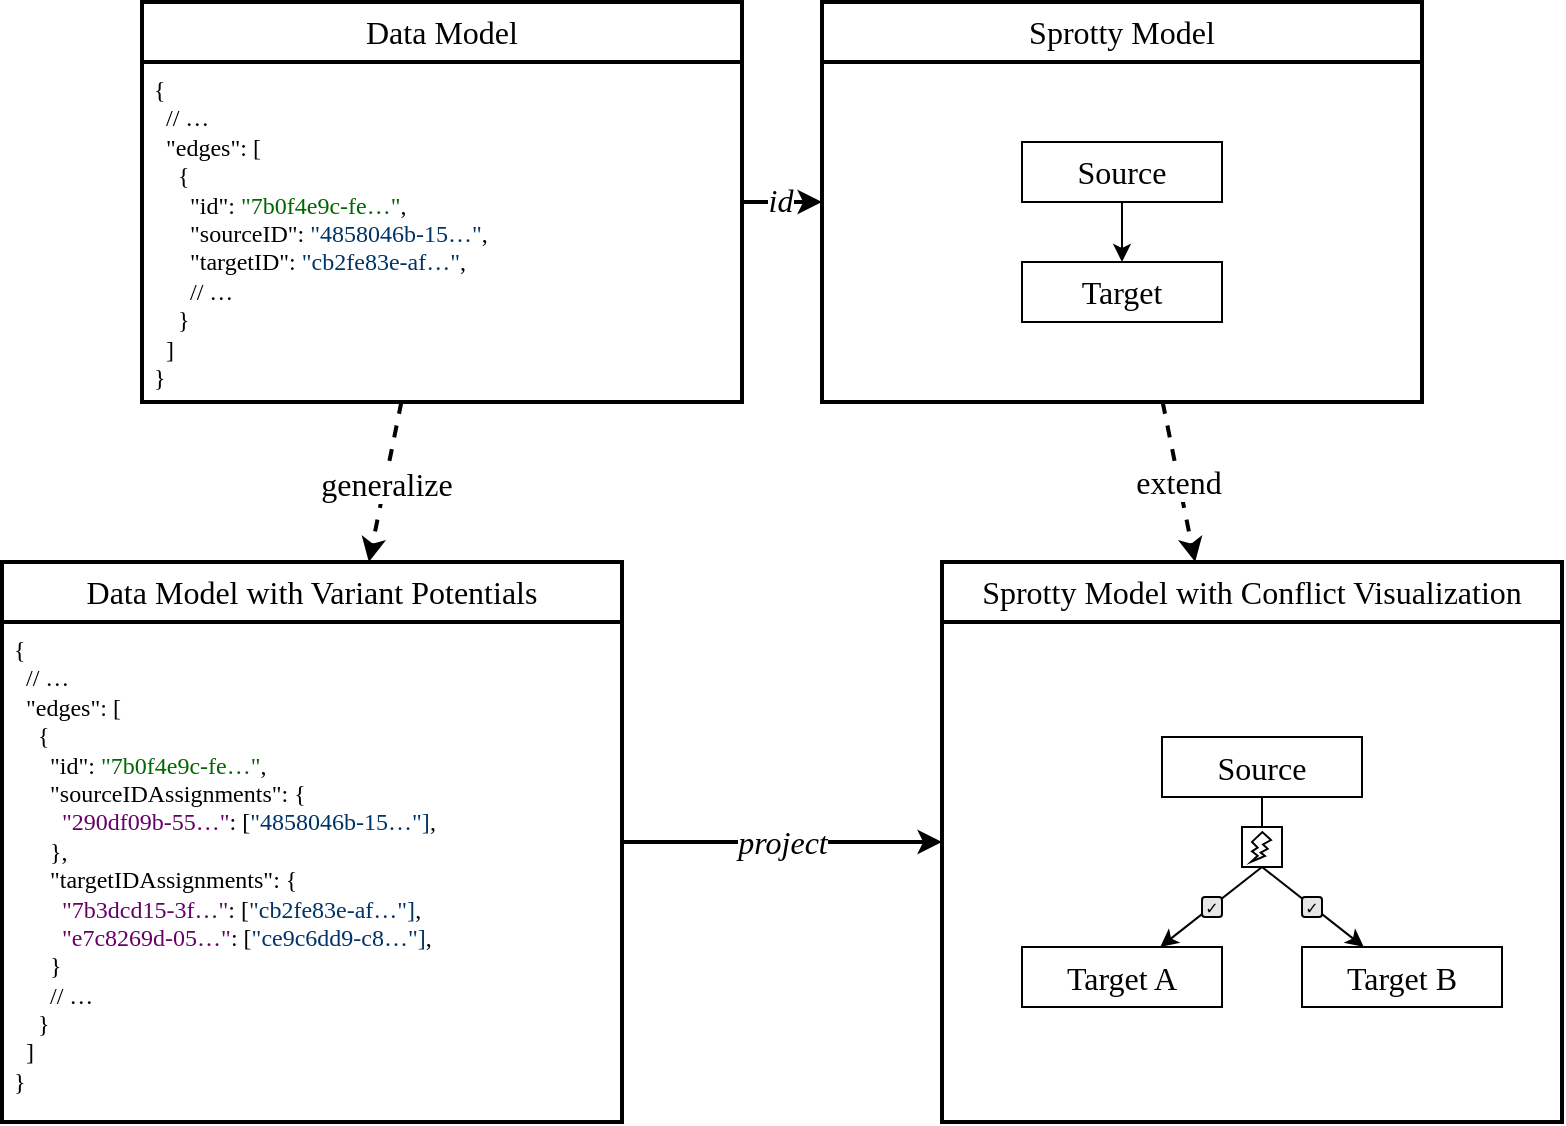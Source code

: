 <mxfile>
    <diagram id="vTopmT27BK8X7Rn-oSU2" name="Page-1">
        <mxGraphModel dx="1111" dy="591" grid="1" gridSize="10" guides="1" tooltips="1" connect="1" arrows="1" fold="1" page="1" pageScale="1" pageWidth="800" pageHeight="580" math="0" shadow="0">
            <root>
                <mxCell id="0"/>
                <mxCell id="1" parent="0"/>
                <mxCell id="6" style="edgeStyle=none;html=1;fontSize=16;fontFamily=Fira;strokeWidth=2;" parent="1" source="2" target="3" edge="1">
                    <mxGeometry relative="1" as="geometry"/>
                </mxCell>
                <mxCell id="10" value="id" style="edgeLabel;html=1;align=center;verticalAlign=middle;resizable=0;points=[];fontStyle=2;fontSize=16;fontFamily=Fira;" parent="6" vertex="1" connectable="0">
                    <mxGeometry x="0.27" y="1" relative="1" as="geometry">
                        <mxPoint x="-7" as="offset"/>
                    </mxGeometry>
                </mxCell>
                <mxCell id="7" style="edgeStyle=none;html=1;dashed=1;fontSize=16;fontFamily=Fira;strokeWidth=2;" parent="1" source="2" target="4" edge="1">
                    <mxGeometry relative="1" as="geometry"/>
                </mxCell>
                <mxCell id="17" value="generalize" style="edgeLabel;html=1;align=center;verticalAlign=middle;resizable=0;points=[];fontSize=16;fontFamily=Fira;" parent="7" vertex="1" connectable="0">
                    <mxGeometry x="0.208" relative="1" as="geometry">
                        <mxPoint x="2" y="-8" as="offset"/>
                    </mxGeometry>
                </mxCell>
                <mxCell id="2" value="" style="rounded=0;whiteSpace=wrap;html=1;fontSize=16;fontFamily=Fira;strokeWidth=2;" parent="1" vertex="1">
                    <mxGeometry x="80" y="10" width="300" height="200" as="geometry"/>
                </mxCell>
                <mxCell id="9" style="edgeStyle=none;html=1;dashed=1;fontSize=16;fontFamily=Fira;strokeWidth=2;" parent="1" source="3" target="5" edge="1">
                    <mxGeometry relative="1" as="geometry"/>
                </mxCell>
                <mxCell id="18" value="extend" style="edgeLabel;html=1;align=center;verticalAlign=middle;resizable=0;points=[];fontSize=16;fontFamily=Fira;" parent="9" vertex="1" connectable="0">
                    <mxGeometry x="0.201" y="-1" relative="1" as="geometry">
                        <mxPoint x="-1" y="-8" as="offset"/>
                    </mxGeometry>
                </mxCell>
                <mxCell id="3" value="" style="rounded=0;whiteSpace=wrap;html=1;fontSize=16;fontFamily=Fira;strokeWidth=2;" parent="1" vertex="1">
                    <mxGeometry x="420" y="10" width="300" height="200" as="geometry"/>
                </mxCell>
                <mxCell id="8" style="edgeStyle=none;html=1;fontSize=16;fontFamily=Fira;strokeWidth=2;" parent="1" source="4" target="5" edge="1">
                    <mxGeometry relative="1" as="geometry"/>
                </mxCell>
                <mxCell id="11" value="project" style="edgeLabel;html=1;align=center;verticalAlign=middle;resizable=0;points=[];fontStyle=2;fontSize=16;fontFamily=Fira;" parent="8" vertex="1" connectable="0">
                    <mxGeometry x="0.187" relative="1" as="geometry">
                        <mxPoint x="-15" as="offset"/>
                    </mxGeometry>
                </mxCell>
                <mxCell id="4" value="" style="rounded=0;whiteSpace=wrap;html=1;fontSize=16;fontFamily=Fira;strokeWidth=2;" parent="1" vertex="1">
                    <mxGeometry x="10" y="290" width="310" height="280" as="geometry"/>
                </mxCell>
                <mxCell id="5" value="" style="rounded=0;whiteSpace=wrap;html=1;fontSize=16;fontFamily=Fira;strokeWidth=2;" parent="1" vertex="1">
                    <mxGeometry x="480" y="290" width="310" height="280" as="geometry"/>
                </mxCell>
                <mxCell id="12" value="Data Model" style="rounded=0;whiteSpace=wrap;html=1;fontSize=16;fontFamily=Fira;strokeWidth=2;" parent="1" vertex="1">
                    <mxGeometry x="80" y="10" width="300" height="30" as="geometry"/>
                </mxCell>
                <mxCell id="13" value="Sprotty Model" style="rounded=0;whiteSpace=wrap;html=1;fontSize=16;fontFamily=Fira;strokeWidth=2;" parent="1" vertex="1">
                    <mxGeometry x="420" y="10" width="300" height="30" as="geometry"/>
                </mxCell>
                <mxCell id="14" value="Data Model with Variant Potentials" style="rounded=0;whiteSpace=wrap;html=1;fontSize=16;fontFamily=Fira;strokeWidth=2;" parent="1" vertex="1">
                    <mxGeometry x="10" y="290" width="310" height="30" as="geometry"/>
                </mxCell>
                <mxCell id="15" value="Sprotty Model with Conflict Visualization" style="rounded=0;whiteSpace=wrap;html=1;fontSize=16;fontFamily=Fira;strokeWidth=2;" parent="1" vertex="1">
                    <mxGeometry x="480" y="290" width="310" height="30" as="geometry"/>
                </mxCell>
                <mxCell id="19" value="{&lt;br style=&quot;font-size: 12px;&quot;&gt;&amp;nbsp; // …&lt;br style=&quot;font-size: 12px;&quot;&gt;&amp;nbsp; &quot;edges&quot;: [&lt;br&gt;&amp;nbsp; &amp;nbsp; {&lt;br&gt;&amp;nbsp; &amp;nbsp; &amp;nbsp; &quot;id&quot;: &lt;font color=&quot;#006600&quot;&gt;&quot;7b0f4e9c-fe…&quot;&lt;/font&gt;,&lt;br&gt;&amp;nbsp; &amp;nbsp; &amp;nbsp; &quot;sourceID&quot;:&amp;nbsp;&lt;font color=&quot;#003366&quot;&gt;&quot;4858046b-15…&quot;&lt;/font&gt;,&lt;br&gt;&amp;nbsp; &amp;nbsp; &amp;nbsp; &quot;targetID&quot;: &lt;font color=&quot;#003366&quot;&gt;&quot;cb2fe83e-af…&quot;&lt;/font&gt;,&lt;br&gt;&amp;nbsp; &amp;nbsp; &amp;nbsp; // …&lt;br&gt;&amp;nbsp; &amp;nbsp; }&lt;br style=&quot;font-size: 12px;&quot;&gt;&amp;nbsp; ]&lt;br style=&quot;font-size: 12px;&quot;&gt;}" style="rounded=0;whiteSpace=wrap;html=1;fontFamily=Source Code Pro;fontSize=12;align=left;verticalAlign=top;strokeWidth=2;spacingLeft=4;" parent="1" vertex="1">
                    <mxGeometry x="80" y="40" width="300" height="170" as="geometry"/>
                </mxCell>
                <mxCell id="20" value="{&lt;br style=&quot;border-color: var(--border-color);&quot;&gt;&amp;nbsp; // …&lt;br style=&quot;border-color: var(--border-color);&quot;&gt;&amp;nbsp; &quot;edges&quot;: [&lt;br style=&quot;border-color: var(--border-color);&quot;&gt;&amp;nbsp; &amp;nbsp; {&lt;br style=&quot;border-color: var(--border-color);&quot;&gt;&amp;nbsp; &amp;nbsp; &amp;nbsp; &quot;id&quot;: &lt;font color=&quot;#006600&quot;&gt;&quot;7b0f4e9c-fe…&quot;&lt;/font&gt;,&lt;br style=&quot;border-color: var(--border-color);&quot;&gt;&amp;nbsp; &amp;nbsp; &amp;nbsp; &quot;sourceIDAssignments&quot;: {&lt;br&gt;&amp;nbsp; &amp;nbsp; &amp;nbsp; &amp;nbsp; &lt;font color=&quot;#660066&quot;&gt;&quot;290df09b-55…&quot;&lt;/font&gt;: [&lt;font color=&quot;#003366&quot;&gt;&quot;4858046b-15…&quot;]&lt;/font&gt;,&lt;br&gt;&amp;nbsp; &amp;nbsp; &amp;nbsp; },&lt;br style=&quot;border-color: var(--border-color);&quot;&gt;&amp;nbsp; &amp;nbsp; &amp;nbsp; &quot;targetIDAssignments&quot;: {&lt;br style=&quot;border-color: var(--border-color);&quot;&gt;&amp;nbsp; &amp;nbsp; &amp;nbsp; &amp;nbsp; &lt;font color=&quot;#660066&quot;&gt;&quot;7b3dcd15-3f…&quot;&lt;/font&gt;: [&lt;font color=&quot;#003366&quot;&gt;&quot;cb2fe83e-af…&quot;]&lt;/font&gt;,&lt;br style=&quot;border-color: var(--border-color);&quot;&gt;&amp;nbsp; &amp;nbsp; &amp;nbsp; &amp;nbsp; &lt;font color=&quot;#660066&quot;&gt;&quot;e7c8269d-05…&quot;&lt;/font&gt;: [&lt;font color=&quot;#003366&quot;&gt;&quot;ce9c6dd9-c8…&quot;]&lt;/font&gt;,&lt;br&gt;&amp;nbsp; &amp;nbsp; &amp;nbsp; }&lt;br style=&quot;border-color: var(--border-color);&quot;&gt;&amp;nbsp; &amp;nbsp; &amp;nbsp; // …&lt;br style=&quot;border-color: var(--border-color);&quot;&gt;&amp;nbsp; &amp;nbsp; }&lt;br style=&quot;border-color: var(--border-color);&quot;&gt;&amp;nbsp; ]&lt;br style=&quot;border-color: var(--border-color);&quot;&gt;}" style="rounded=0;whiteSpace=wrap;html=1;fontFamily=Source Code Pro;fontSize=12;align=left;verticalAlign=top;strokeWidth=2;spacingLeft=4;" parent="1" vertex="1">
                    <mxGeometry x="10" y="320" width="310" height="250" as="geometry"/>
                </mxCell>
                <mxCell id="42" value="" style="rounded=0;whiteSpace=wrap;html=1;fontFamily=Source Code Pro;fontSize=12;fontColor=#003366;strokeWidth=2;" parent="1" vertex="1">
                    <mxGeometry x="420" y="40" width="300" height="170" as="geometry"/>
                </mxCell>
                <mxCell id="32" value="&lt;span style=&quot;font-size: 16px;&quot;&gt;Source&lt;/span&gt;" style="rounded=0;whiteSpace=wrap;html=1;fontSize=16;fontFamily=Fira;" parent="1" vertex="1">
                    <mxGeometry x="520" y="80" width="100" height="30" as="geometry"/>
                </mxCell>
                <mxCell id="33" value="&lt;span style=&quot;font-size: 16px;&quot;&gt;Target&lt;/span&gt;" style="rounded=0;whiteSpace=wrap;html=1;fontSize=16;fontFamily=Fira;" parent="1" vertex="1">
                    <mxGeometry x="520" y="140" width="100" height="30" as="geometry"/>
                </mxCell>
                <mxCell id="37" value="" style="endArrow=classic;html=1;fontSize=16;fontFamily=Fira;" parent="1" source="32" target="33" edge="1">
                    <mxGeometry width="50" height="50" relative="1" as="geometry">
                        <mxPoint x="670" y="100" as="sourcePoint"/>
                        <mxPoint x="740" y="75" as="targetPoint"/>
                    </mxGeometry>
                </mxCell>
                <mxCell id="43" value="" style="rounded=0;whiteSpace=wrap;html=1;fontFamily=Source Code Pro;fontSize=12;fontColor=#003366;strokeWidth=2;" parent="1" vertex="1">
                    <mxGeometry x="480" y="320" width="310" height="250" as="geometry"/>
                </mxCell>
                <mxCell id="21" value="&lt;span style=&quot;font-size: 16px;&quot;&gt;Source&lt;/span&gt;" style="rounded=0;whiteSpace=wrap;html=1;fontSize=16;fontFamily=Fira;" parent="1" vertex="1">
                    <mxGeometry x="590" y="377.5" width="100" height="30" as="geometry"/>
                </mxCell>
                <mxCell id="22" value="&lt;span style=&quot;font-size: 16px;&quot;&gt;Target A&lt;/span&gt;" style="rounded=0;whiteSpace=wrap;html=1;fontSize=16;fontFamily=Fira;" parent="1" vertex="1">
                    <mxGeometry x="520" y="482.5" width="100" height="30" as="geometry"/>
                </mxCell>
                <mxCell id="23" value="&lt;span style=&quot;font-size: 16px;&quot;&gt;Target B&lt;/span&gt;" style="rounded=0;whiteSpace=wrap;html=1;fontSize=16;fontFamily=Fira;" parent="1" vertex="1">
                    <mxGeometry x="660" y="482.5" width="100" height="30" as="geometry"/>
                </mxCell>
                <mxCell id="24" value="" style="endArrow=none;html=1;fontSize=16;fontFamily=Fira;" parent="1" source="21" target="29" edge="1">
                    <mxGeometry width="50" height="50" relative="1" as="geometry">
                        <mxPoint x="760" y="357.5" as="sourcePoint"/>
                        <mxPoint x="685" y="472.5" as="targetPoint"/>
                    </mxGeometry>
                </mxCell>
                <mxCell id="25" value="" style="endArrow=classic;html=1;fontSize=16;fontFamily=Fira;exitX=0.5;exitY=1;exitDx=0;exitDy=0;" parent="1" source="29" target="23" edge="1">
                    <mxGeometry width="50" height="50" relative="1" as="geometry">
                        <mxPoint x="738" y="347.5" as="sourcePoint"/>
                        <mxPoint x="785" y="297.5" as="targetPoint"/>
                    </mxGeometry>
                </mxCell>
                <mxCell id="26" value="" style="endArrow=classic;html=1;fontSize=16;fontFamily=Fira;exitX=0.5;exitY=1;exitDx=0;exitDy=0;" parent="1" source="29" target="22" edge="1">
                    <mxGeometry width="50" height="50" relative="1" as="geometry">
                        <mxPoint x="738.0" y="347.5" as="sourcePoint"/>
                        <mxPoint x="805" y="347.5" as="targetPoint"/>
                    </mxGeometry>
                </mxCell>
                <mxCell id="27" value="✓" style="rounded=1;whiteSpace=wrap;html=1;fontSize=8;fillColor=#E6E6E6;" parent="1" vertex="1">
                    <mxGeometry x="660" y="457.5" width="10" height="10" as="geometry"/>
                </mxCell>
                <mxCell id="28" value="✓" style="rounded=1;whiteSpace=wrap;html=1;fontSize=8;fillColor=#E6E6E6;" parent="1" vertex="1">
                    <mxGeometry x="610" y="457.5" width="10" height="10" as="geometry"/>
                </mxCell>
                <mxCell id="29" value="" style="rounded=0;whiteSpace=wrap;html=1;fontSize=16;fontFamily=Fira;" parent="1" vertex="1">
                    <mxGeometry x="630" y="422.5" width="20" height="20" as="geometry"/>
                </mxCell>
                <mxCell id="30" value="" style="verticalLabelPosition=bottom;verticalAlign=top;html=1;shape=mxgraph.basic.flash;fontSize=16;fontFamily=Fira;" parent="1" vertex="1">
                    <mxGeometry x="634.5" y="425" width="10" height="15" as="geometry"/>
                </mxCell>
            </root>
        </mxGraphModel>
    </diagram>
</mxfile>
